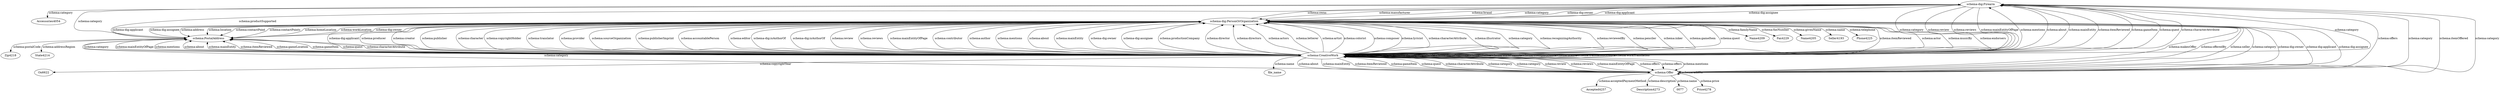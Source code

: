 digraph {
  Accessories4054 [type=attribute_name,label=Accessories4054]
  "schema-dig:Firearm1" [type=class_uri,label="schema-dig:Firearm"]
  Name4209 [type=attribute_name,label=Name4209]
  "schema-dig:PersonOrOrganization1" [type=class_uri,label="schema-dig:PersonOrOrganization"]
  Fax4229 [type=attribute_name,label=Fax4229]
  Name4205 [type=attribute_name,label=Name4205]
  Seller4193 [type=attribute_name,label=Seller4193]
  Phone4225 [type=attribute_name,label=Phone4225]
  On6622 [type=attribute_name,label=On6622]
  "schema:CreativeWork1" [type=class_uri,label="schema:CreativeWork"]
  file_name [type=attribute_name,label=file_name]
  Accepted4257 [type=attribute_name,label=Accepted4257]
  "schema:Offer1" [type=class_uri,label="schema:Offer"]
  Description4273 [type=attribute_name,label=Description4273]
  "0077" [type=attribute_name,label="0077"]
  Price4278 [type=attribute_name,label=Price4278]
  State4214 [type=attribute_name,label=State4214]
  "schema:PostalAddress1" [type=class_uri,label="schema:PostalAddress"]
  Zip4218 [type=attribute_name,label=Zip4218]
  "schema-dig:Firearm1" -> Accessories4054 [label="schema:category",type=st_property_uri]
  "schema-dig:PersonOrOrganization1" -> Name4209 [label="schema:familyName",type=st_property_uri]
  "schema-dig:PersonOrOrganization1" -> Fax4229 [label="schema:faxNumber",type=st_property_uri]
  "schema-dig:PersonOrOrganization1" -> Name4205 [label="schema:givenName",type=st_property_uri]
  "schema-dig:PersonOrOrganization1" -> Seller4193 [label="schema:name",type=st_property_uri]
  "schema-dig:PersonOrOrganization1" -> Phone4225 [label="schema:telephone",type=st_property_uri]
  "schema:CreativeWork1" -> On6622 [label="schema:copyrightYear",type=st_property_uri]
  "schema:CreativeWork1" -> file_name [label="schema:name",type=st_property_uri]
  "schema:Offer1" -> Accepted4257 [label="schema:acceptedPaymentMethod",type=st_property_uri]
  "schema:Offer1" -> Description4273 [label="schema:description",type=st_property_uri]
  "schema:Offer1" -> "0077" [label="schema:name",type=st_property_uri]
  "schema:Offer1" -> Price4278 [label="schema:price",type=st_property_uri]
  "schema:PostalAddress1" -> State4214 [label="schema:addressRegion",type=st_property_uri]
  "schema:PostalAddress1" -> Zip4218 [label="schema:postalCode",type=st_property_uri]
  "schema-dig:PersonOrOrganization1" -> "schema:CreativeWork1" [label="schema-dig:isAuthorOf",type=direct_property_uri,weight=1]
  "schema:CreativeWork1" -> "schema:CreativeWork1" [label="schema:hasPart",type=direct_property_uri,weight=1]
  "schema:CreativeWork1" -> "schema:CreativeWork1" [label="schema:isPartOf",type=direct_property_uri,weight=1]
  "schema:CreativeWork1" -> "schema:CreativeWork1" [label="schema-dig:isAbstractPartOf",type=direct_property_uri,weight=1]
  "schema:CreativeWork1" -> "schema:CreativeWork1" [label="schema-dig:isCitationOf",type=direct_property_uri,weight=1]
  "schema:CreativeWork1" -> "schema:CreativeWork1" [label="schema:citation",type=direct_property_uri,weight=1]
  "schema:CreativeWork1" -> "schema:CreativeWork1" [label="schema:workExample",type=direct_property_uri,weight=1]
  "schema:CreativeWork1" -> "schema:CreativeWork1" [label="schema:exampleOfWork",type=direct_property_uri,weight=1]
  "schema:CreativeWork1" -> "schema:CreativeWork1" [label="schema:license",type=direct_property_uri,weight=1]
  "schema:CreativeWork1" -> "schema:CreativeWork1" [label="schema:translationOfWork",type=direct_property_uri,weight=1]
  "schema:CreativeWork1" -> "schema:CreativeWork1" [label="schema:workTranslation",type=direct_property_uri,weight=1]
  "schema:CreativeWork1" -> "schema:Offer1" [label="schema:offers",type=direct_property_uri,weight=1]
  "schema:Offer1" -> "schema:Offer1" [label="schema:addOn",type=direct_property_uri,weight=1]
  "schema-dig:Firearm1" -> "schema-dig:PersonOrOrganization1" [label="schema:manufacturer",type=inherited,weight=4]
  "schema-dig:Firearm1" -> "schema-dig:PersonOrOrganization1" [label="schema:brand",type=inherited,weight=4]
  "schema-dig:Firearm1" -> "schema-dig:PersonOrOrganization1" [label="schema:category",type=inherited,weight=4]
  "schema-dig:Firearm1" -> "schema-dig:PersonOrOrganization1" [label="schema-dig:owner",type=inherited,weight=4]
  "schema-dig:Firearm1" -> "schema-dig:PersonOrOrganization1" [label="schema-dig:applicant",type=inherited,weight=4]
  "schema-dig:Firearm1" -> "schema-dig:PersonOrOrganization1" [label="schema-dig:assignee",type=inherited,weight=4]
  "schema-dig:Firearm1" -> "schema:CreativeWork1" [label="schema:category",type=inherited,weight=4]
  "schema-dig:Firearm1" -> "schema:CreativeWork1" [label="schema:review",type=inherited,weight=4]
  "schema-dig:Firearm1" -> "schema:CreativeWork1" [label="schema:reviews",type=inherited,weight=4]
  "schema-dig:Firearm1" -> "schema:CreativeWork1" [label="schema:mainEntityOfPage",type=inherited,weight=4]
  "schema-dig:Firearm1" -> "schema:Offer1" [label="schema:offers",type=inherited,weight=4]
  "schema-dig:Firearm1" -> "schema:Offer1" [label="schema:category",type=inherited,weight=4]
  "schema-dig:Firearm1" -> "schema:PostalAddress1" [label="schema:category",type=inherited,weight=4]
  "schema-dig:PersonOrOrganization1" -> "schema-dig:Firearm1" [label="schema:owns",type=inherited,weight=4]
  "schema-dig:PersonOrOrganization1" -> "schema:CreativeWork1" [label="schema-dig:isAuthorOf",type=inherited,weight=4]
  "schema-dig:PersonOrOrganization1" -> "schema:CreativeWork1" [label="schema:review",type=inherited,weight=4]
  "schema-dig:PersonOrOrganization1" -> "schema:CreativeWork1" [label="schema:reviews",type=inherited,weight=4]
  "schema-dig:PersonOrOrganization1" -> "schema:CreativeWork1" [label="schema:mainEntityOfPage",type=inherited,weight=4]
  "schema-dig:PersonOrOrganization1" -> "schema:Offer1" [label="schema:makesOffer",type=inherited,weight=4]
  "schema-dig:PersonOrOrganization1" -> "schema:PostalAddress1" [label="schema:address",type=inherited,weight=4]
  "schema-dig:PersonOrOrganization1" -> "schema:PostalAddress1" [label="schema:location",type=inherited,weight=4]
  "schema-dig:PersonOrOrganization1" -> "schema:PostalAddress1" [label="schema:contactPoint",type=inherited,weight=4]
  "schema-dig:PersonOrOrganization1" -> "schema:PostalAddress1" [label="schema:contactPoints",type=inherited,weight=4]
  "schema-dig:PersonOrOrganization1" -> "schema:PostalAddress1" [label="schema:homeLocation",type=inherited,weight=4]
  "schema-dig:PersonOrOrganization1" -> "schema:PostalAddress1" [label="schema:workLocation",type=inherited,weight=4]
  "schema:CreativeWork1" -> "schema-dig:Firearm1" [label="schema:mentions",type=inherited,weight=4]
  "schema:CreativeWork1" -> "schema-dig:Firearm1" [label="schema:about",type=inherited,weight=4]
  "schema:CreativeWork1" -> "schema-dig:Firearm1" [label="schema:mainEntity",type=inherited,weight=4]
  "schema:CreativeWork1" -> "schema-dig:Firearm1" [label="schema:itemReviewed",type=inherited,weight=4]
  "schema:CreativeWork1" -> "schema-dig:Firearm1" [label="schema:gameItem",type=inherited,weight=4]
  "schema:CreativeWork1" -> "schema-dig:Firearm1" [label="schema:quest",type=inherited,weight=4]
  "schema:CreativeWork1" -> "schema-dig:Firearm1" [label="schema:characterAttribute",type=inherited,weight=4]
  "schema:CreativeWork1" -> "schema-dig:Firearm1" [label="schema:category",type=inherited,weight=4]
  "schema:CreativeWork1" -> "schema-dig:PersonOrOrganization1" [label="schema:contributor",type=inherited,weight=4]
  "schema:CreativeWork1" -> "schema-dig:PersonOrOrganization1" [label="schema:author",type=inherited,weight=4]
  "schema:CreativeWork1" -> "schema-dig:PersonOrOrganization1" [label="schema:producer",type=inherited,weight=4]
  "schema:CreativeWork1" -> "schema-dig:PersonOrOrganization1" [label="schema:creator",type=inherited,weight=4]
  "schema:CreativeWork1" -> "schema-dig:PersonOrOrganization1" [label="schema:publisher",type=inherited,weight=4]
  "schema:CreativeWork1" -> "schema-dig:PersonOrOrganization1" [label="schema:copyrightHolder",type=inherited,weight=4]
  "schema:CreativeWork1" -> "schema-dig:PersonOrOrganization1" [label="schema:translator",type=inherited,weight=4]
  "schema:CreativeWork1" -> "schema-dig:PersonOrOrganization1" [label="schema:provider",type=inherited,weight=4]
  "schema:CreativeWork1" -> "schema-dig:PersonOrOrganization1" [label="schema:sourceOrganization",type=inherited,weight=4]
  "schema:CreativeWork1" -> "schema-dig:PersonOrOrganization1" [label="schema:publisherImprint",type=inherited,weight=4]
  "schema:CreativeWork1" -> "schema-dig:PersonOrOrganization1" [label="schema:character",type=inherited,weight=4]
  "schema:CreativeWork1" -> "schema-dig:PersonOrOrganization1" [label="schema:accountablePerson",type=inherited,weight=4]
  "schema:CreativeWork1" -> "schema-dig:PersonOrOrganization1" [label="schema:editor",type=inherited,weight=4]
  "schema:CreativeWork1" -> "schema-dig:PersonOrOrganization1" [label="schema:mentions",type=inherited,weight=4]
  "schema:CreativeWork1" -> "schema-dig:PersonOrOrganization1" [label="schema:about",type=inherited,weight=4]
  "schema:CreativeWork1" -> "schema-dig:PersonOrOrganization1" [label="schema:mainEntity",type=inherited,weight=4]
  "schema:CreativeWork1" -> "schema-dig:PersonOrOrganization1" [label="schema-dig:owner",type=inherited,weight=4]
  "schema:CreativeWork1" -> "schema-dig:PersonOrOrganization1" [label="schema-dig:applicant",type=inherited,weight=4]
  "schema:CreativeWork1" -> "schema-dig:PersonOrOrganization1" [label="schema-dig:assignee",type=inherited,weight=4]
  "schema:CreativeWork1" -> "schema-dig:PersonOrOrganization1" [label="schema:productionCompany",type=inherited,weight=4]
  "schema:CreativeWork1" -> "schema-dig:PersonOrOrganization1" [label="schema:director",type=inherited,weight=4]
  "schema:CreativeWork1" -> "schema-dig:PersonOrOrganization1" [label="schema:directors",type=inherited,weight=4]
  "schema:CreativeWork1" -> "schema-dig:PersonOrOrganization1" [label="schema:actors",type=inherited,weight=4]
  "schema:CreativeWork1" -> "schema-dig:PersonOrOrganization1" [label="schema:actor",type=inherited,weight=4]
  "schema:CreativeWork1" -> "schema-dig:PersonOrOrganization1" [label="schema:musicBy",type=inherited,weight=4]
  "schema:CreativeWork1" -> "schema-dig:PersonOrOrganization1" [label="schema:endorsers",type=inherited,weight=4]
  "schema:CreativeWork1" -> "schema-dig:PersonOrOrganization1" [label="schema:composer",type=inherited,weight=4]
  "schema:CreativeWork1" -> "schema-dig:PersonOrOrganization1" [label="schema:lyricist",type=inherited,weight=4]
  "schema:CreativeWork1" -> "schema-dig:PersonOrOrganization1" [label="schema:reviewedBy",type=inherited,weight=4]
  "schema:CreativeWork1" -> "schema-dig:PersonOrOrganization1" [label="schema:itemReviewed",type=inherited,weight=4]
  "schema:CreativeWork1" -> "schema-dig:PersonOrOrganization1" [label="schema:letterer",type=inherited,weight=4]
  "schema:CreativeWork1" -> "schema-dig:PersonOrOrganization1" [label="schema:artist",type=inherited,weight=4]
  "schema:CreativeWork1" -> "schema-dig:PersonOrOrganization1" [label="schema:colorist",type=inherited,weight=4]
  "schema:CreativeWork1" -> "schema-dig:PersonOrOrganization1" [label="schema:penciler",type=inherited,weight=4]
  "schema:CreativeWork1" -> "schema-dig:PersonOrOrganization1" [label="schema:inker",type=inherited,weight=4]
  "schema:CreativeWork1" -> "schema-dig:PersonOrOrganization1" [label="schema:gameItem",type=inherited,weight=4]
  "schema:CreativeWork1" -> "schema-dig:PersonOrOrganization1" [label="schema:quest",type=inherited,weight=4]
  "schema:CreativeWork1" -> "schema-dig:PersonOrOrganization1" [label="schema:characterAttribute",type=inherited,weight=4]
  "schema:CreativeWork1" -> "schema-dig:PersonOrOrganization1" [label="schema:illustrator",type=inherited,weight=4]
  "schema:CreativeWork1" -> "schema-dig:PersonOrOrganization1" [label="schema:category",type=inherited,weight=4]
  "schema:CreativeWork1" -> "schema-dig:PersonOrOrganization1" [label="schema:recognizingAuthority",type=inherited,weight=4]
  "schema:CreativeWork1" -> "schema:Offer1" [label="schema:offers",type=inherited,weight=4]
  "schema:CreativeWork1" -> "schema:Offer1" [label="schema:mentions",type=inherited,weight=4]
  "schema:CreativeWork1" -> "schema:Offer1" [label="schema:about",type=inherited,weight=4]
  "schema:CreativeWork1" -> "schema:Offer1" [label="schema:mainEntity",type=inherited,weight=4]
  "schema:CreativeWork1" -> "schema:Offer1" [label="schema:itemReviewed",type=inherited,weight=4]
  "schema:CreativeWork1" -> "schema:Offer1" [label="schema:gameItem",type=inherited,weight=4]
  "schema:CreativeWork1" -> "schema:Offer1" [label="schema:quest",type=inherited,weight=4]
  "schema:CreativeWork1" -> "schema:Offer1" [label="schema:characterAttribute",type=inherited,weight=4]
  "schema:CreativeWork1" -> "schema:Offer1" [label="schema:category",type=inherited,weight=4]
  "schema:CreativeWork1" -> "schema:PostalAddress1" [label="schema:mentions",type=inherited,weight=4]
  "schema:CreativeWork1" -> "schema:PostalAddress1" [label="schema:about",type=inherited,weight=4]
  "schema:CreativeWork1" -> "schema:PostalAddress1" [label="schema:mainEntity",type=inherited,weight=4]
  "schema:CreativeWork1" -> "schema:PostalAddress1" [label="schema:itemReviewed",type=inherited,weight=4]
  "schema:CreativeWork1" -> "schema:PostalAddress1" [label="schema:gameLocation",type=inherited,weight=4]
  "schema:CreativeWork1" -> "schema:PostalAddress1" [label="schema:gameItem",type=inherited,weight=4]
  "schema:CreativeWork1" -> "schema:PostalAddress1" [label="schema:quest",type=inherited,weight=4]
  "schema:CreativeWork1" -> "schema:PostalAddress1" [label="schema:characterAttribute",type=inherited,weight=4]
  "schema:CreativeWork1" -> "schema:PostalAddress1" [label="schema:category",type=inherited,weight=4]
  "schema:Offer1" -> "schema-dig:Firearm1" [label="schema:itemOffered",type=inherited,weight=4]
  "schema:Offer1" -> "schema-dig:Firearm1" [label="schema:category",type=inherited,weight=4]
  "schema:Offer1" -> "schema-dig:PersonOrOrganization1" [label="schema:offeredBy",type=inherited,weight=4]
  "schema:Offer1" -> "schema-dig:PersonOrOrganization1" [label="schema:seller",type=inherited,weight=4]
  "schema:Offer1" -> "schema-dig:PersonOrOrganization1" [label="schema:category",type=inherited,weight=4]
  "schema:Offer1" -> "schema-dig:PersonOrOrganization1" [label="schema-dig:owner",type=inherited,weight=4]
  "schema:Offer1" -> "schema-dig:PersonOrOrganization1" [label="schema-dig:applicant",type=inherited,weight=4]
  "schema:Offer1" -> "schema-dig:PersonOrOrganization1" [label="schema-dig:assignee",type=inherited,weight=4]
  "schema:Offer1" -> "schema:CreativeWork1" [label="schema:category",type=inherited,weight=4]
  "schema:Offer1" -> "schema:CreativeWork1" [label="schema:review",type=inherited,weight=4]
  "schema:Offer1" -> "schema:CreativeWork1" [label="schema:reviews",type=inherited,weight=4]
  "schema:Offer1" -> "schema:CreativeWork1" [label="schema:mainEntityOfPage",type=inherited,weight=4]
  "schema:Offer1" -> "schema:PostalAddress1" [label="schema:category",type=inherited,weight=4]
  "schema:PostalAddress1" -> "schema-dig:Firearm1" [label="schema:productSupported",type=inherited,weight=4]
  "schema:PostalAddress1" -> "schema-dig:PersonOrOrganization1" [label="schema-dig:owner",type=inherited,weight=4]
  "schema:PostalAddress1" -> "schema-dig:PersonOrOrganization1" [label="schema-dig:applicant",type=inherited,weight=4]
  "schema:PostalAddress1" -> "schema-dig:PersonOrOrganization1" [label="schema-dig:assignee",type=inherited,weight=4]
  "schema:PostalAddress1" -> "schema:CreativeWork1" [label="schema:mainEntityOfPage",type=inherited,weight=4]
}

